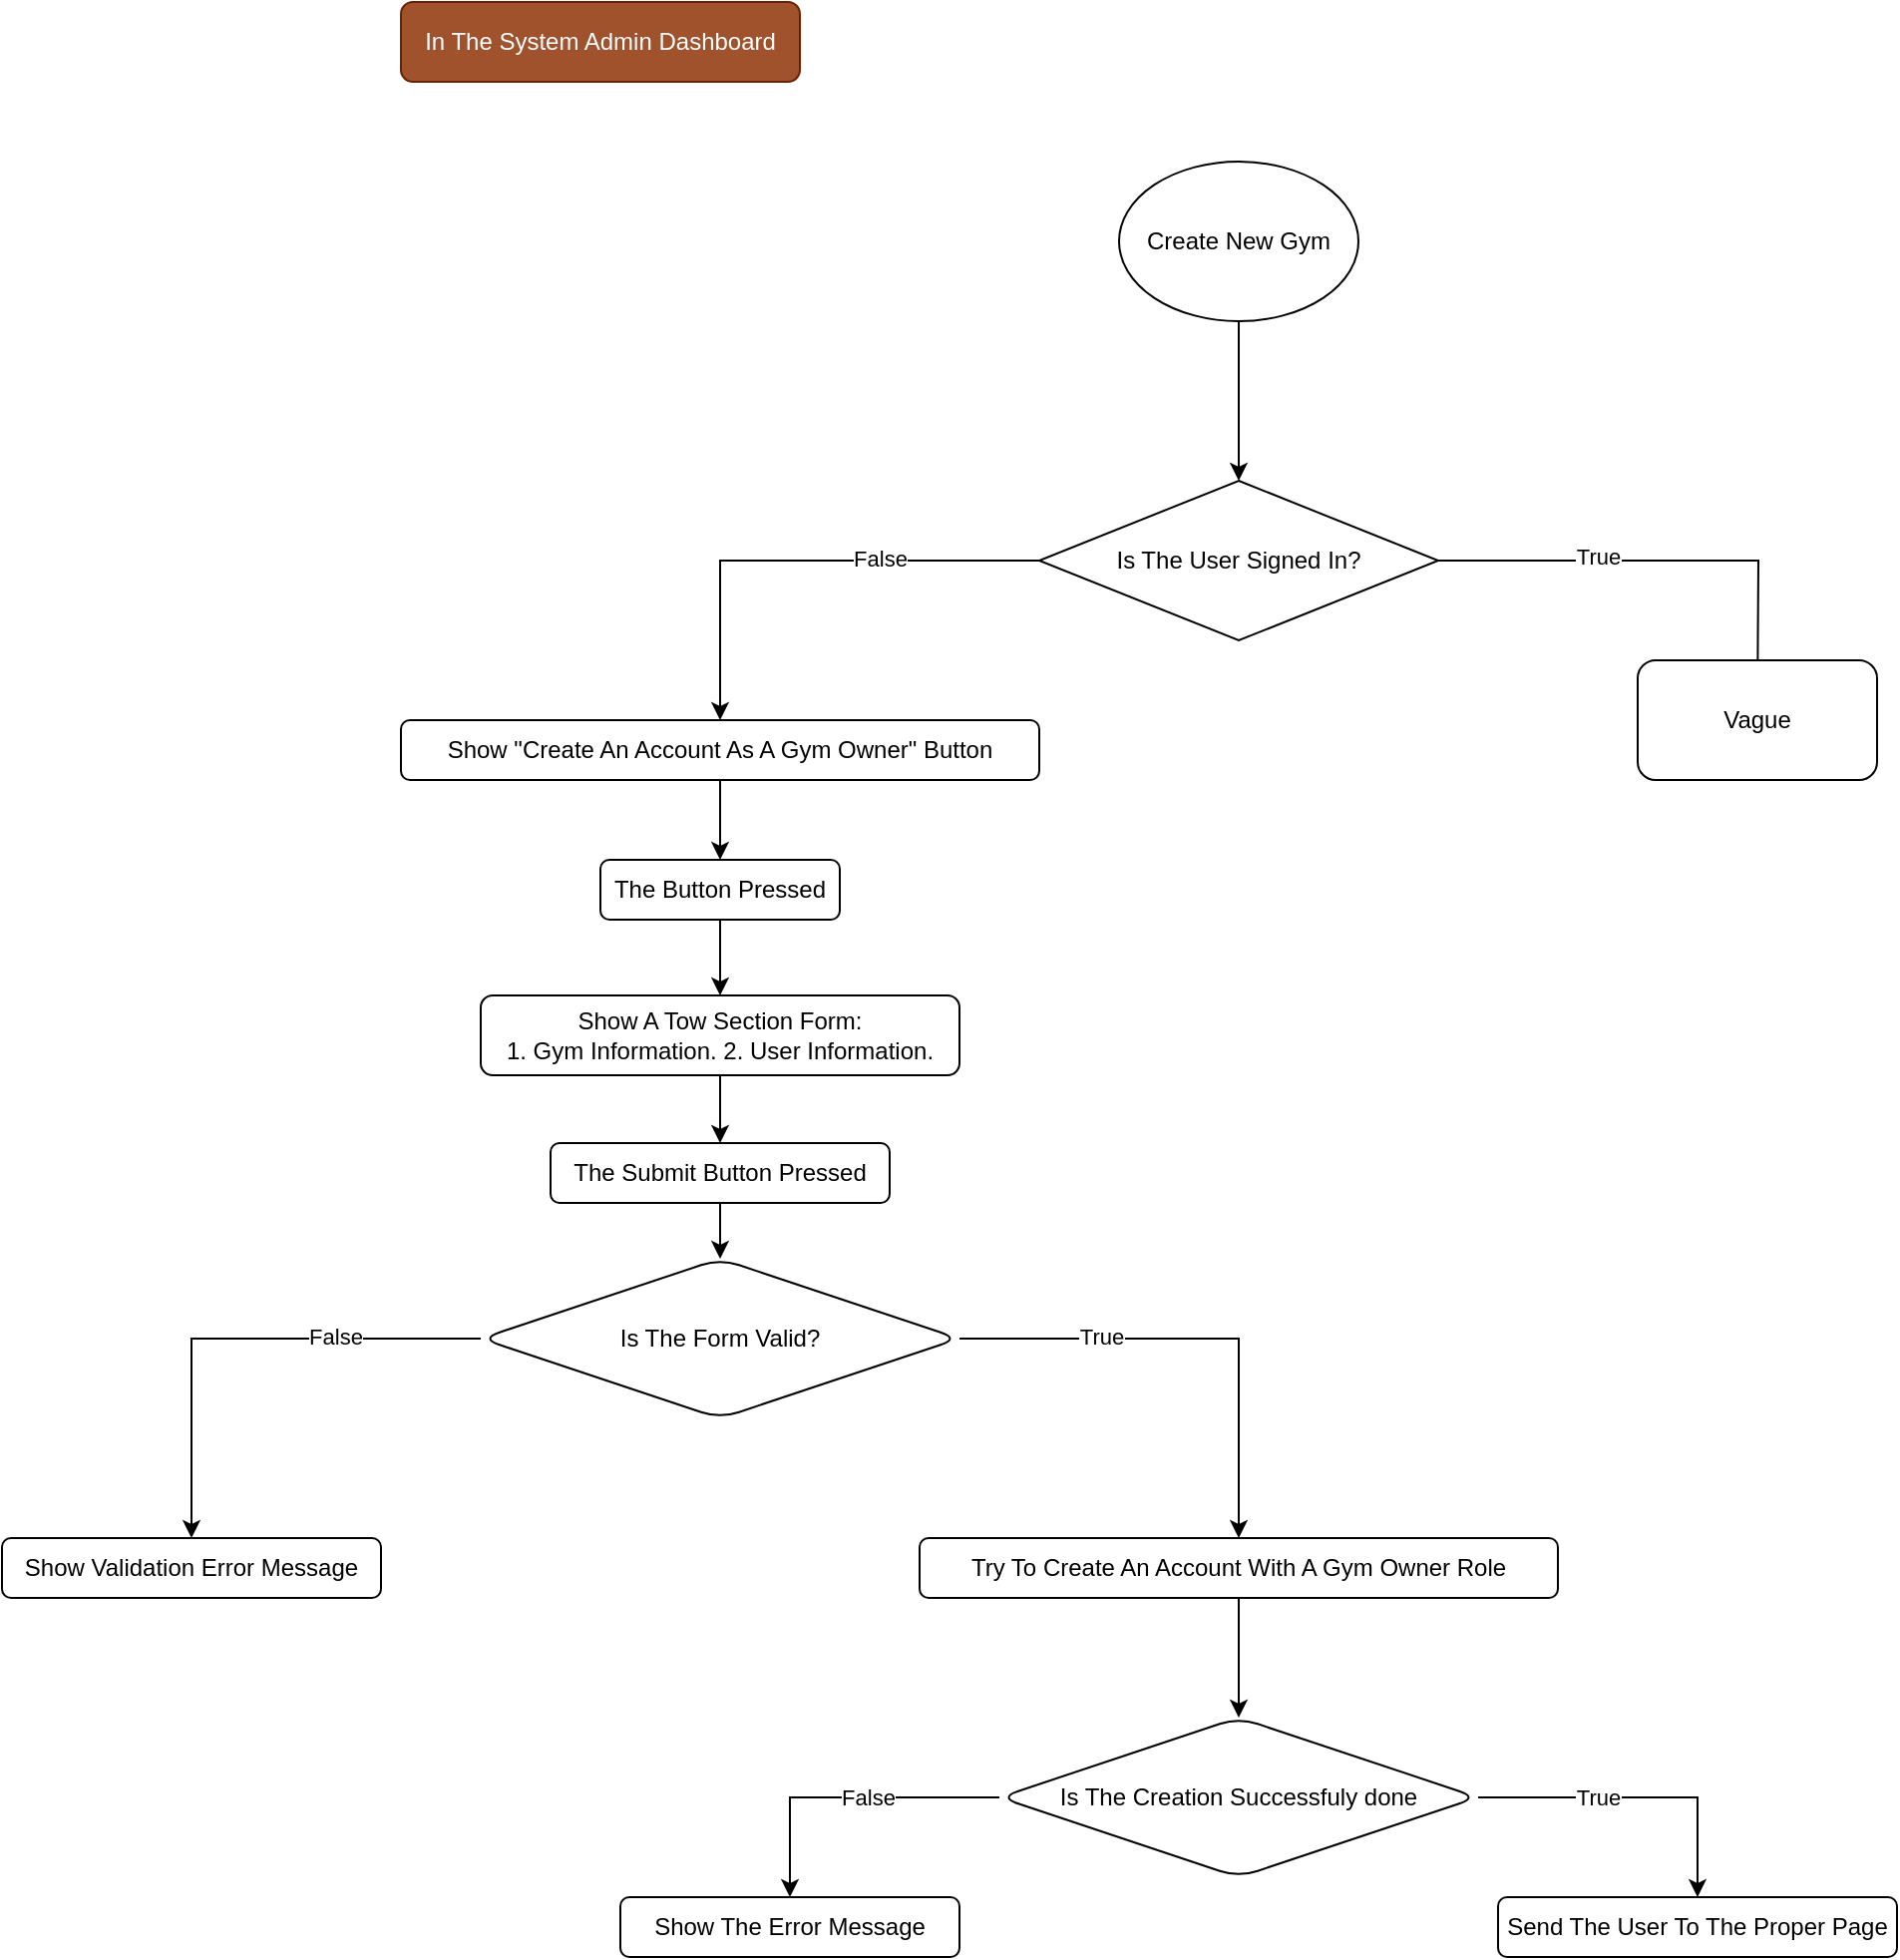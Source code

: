 <mxfile version="21.6.5" type="device">
  <diagram name="Page-1" id="Wfc9iDtOJ40lFBxWYVN1">
    <mxGraphModel dx="2087" dy="1080" grid="1" gridSize="10" guides="1" tooltips="1" connect="1" arrows="1" fold="1" page="0" pageScale="1" pageWidth="1500" pageHeight="2000" math="0" shadow="0">
      <root>
        <mxCell id="0" />
        <mxCell id="1" parent="0" />
        <mxCell id="J2T7ZsKiyUCOiQZrp5Lv-4" value="" style="edgeStyle=orthogonalEdgeStyle;rounded=0;orthogonalLoop=1;jettySize=auto;html=1;" edge="1" parent="1" source="J2T7ZsKiyUCOiQZrp5Lv-2" target="J2T7ZsKiyUCOiQZrp5Lv-3">
          <mxGeometry relative="1" as="geometry" />
        </mxCell>
        <mxCell id="J2T7ZsKiyUCOiQZrp5Lv-2" value="Create New Gym" style="ellipse;whiteSpace=wrap;html=1;" vertex="1" parent="1">
          <mxGeometry x="480" y="160" width="120" height="80" as="geometry" />
        </mxCell>
        <mxCell id="J2T7ZsKiyUCOiQZrp5Lv-5" style="edgeStyle=orthogonalEdgeStyle;rounded=0;orthogonalLoop=1;jettySize=auto;html=1;" edge="1" parent="1" source="J2T7ZsKiyUCOiQZrp5Lv-3">
          <mxGeometry relative="1" as="geometry">
            <mxPoint x="800" y="440" as="targetPoint" />
          </mxGeometry>
        </mxCell>
        <mxCell id="J2T7ZsKiyUCOiQZrp5Lv-6" value="True" style="edgeLabel;html=1;align=center;verticalAlign=middle;resizable=0;points=[];" vertex="1" connectable="0" parent="J2T7ZsKiyUCOiQZrp5Lv-5">
          <mxGeometry x="-0.336" y="2" relative="1" as="geometry">
            <mxPoint as="offset" />
          </mxGeometry>
        </mxCell>
        <mxCell id="J2T7ZsKiyUCOiQZrp5Lv-7" style="edgeStyle=orthogonalEdgeStyle;rounded=0;orthogonalLoop=1;jettySize=auto;html=1;exitX=0;exitY=0.5;exitDx=0;exitDy=0;" edge="1" parent="1" source="J2T7ZsKiyUCOiQZrp5Lv-3" target="J2T7ZsKiyUCOiQZrp5Lv-9">
          <mxGeometry relative="1" as="geometry">
            <mxPoint x="280" y="440" as="targetPoint" />
          </mxGeometry>
        </mxCell>
        <mxCell id="J2T7ZsKiyUCOiQZrp5Lv-8" value="False" style="edgeLabel;html=1;align=center;verticalAlign=middle;resizable=0;points=[];" vertex="1" connectable="0" parent="J2T7ZsKiyUCOiQZrp5Lv-7">
          <mxGeometry x="-0.331" y="-1" relative="1" as="geometry">
            <mxPoint as="offset" />
          </mxGeometry>
        </mxCell>
        <mxCell id="J2T7ZsKiyUCOiQZrp5Lv-3" value="Is The User Signed In?" style="rhombus;whiteSpace=wrap;html=1;" vertex="1" parent="1">
          <mxGeometry x="440" y="320" width="200" height="80" as="geometry" />
        </mxCell>
        <mxCell id="J2T7ZsKiyUCOiQZrp5Lv-11" value="" style="edgeStyle=orthogonalEdgeStyle;rounded=0;orthogonalLoop=1;jettySize=auto;html=1;" edge="1" parent="1" source="J2T7ZsKiyUCOiQZrp5Lv-9" target="J2T7ZsKiyUCOiQZrp5Lv-10">
          <mxGeometry relative="1" as="geometry" />
        </mxCell>
        <mxCell id="J2T7ZsKiyUCOiQZrp5Lv-9" value="Show &quot;Create An Account As A Gym Owner&quot; Button" style="rounded=1;whiteSpace=wrap;html=1;" vertex="1" parent="1">
          <mxGeometry x="120" y="440" width="320" height="30" as="geometry" />
        </mxCell>
        <mxCell id="J2T7ZsKiyUCOiQZrp5Lv-13" value="" style="edgeStyle=orthogonalEdgeStyle;rounded=0;orthogonalLoop=1;jettySize=auto;html=1;" edge="1" parent="1" source="J2T7ZsKiyUCOiQZrp5Lv-10" target="J2T7ZsKiyUCOiQZrp5Lv-12">
          <mxGeometry relative="1" as="geometry" />
        </mxCell>
        <mxCell id="J2T7ZsKiyUCOiQZrp5Lv-10" value="The Button Pressed" style="whiteSpace=wrap;html=1;rounded=1;" vertex="1" parent="1">
          <mxGeometry x="220" y="510" width="120" height="30" as="geometry" />
        </mxCell>
        <mxCell id="J2T7ZsKiyUCOiQZrp5Lv-15" value="" style="edgeStyle=orthogonalEdgeStyle;rounded=0;orthogonalLoop=1;jettySize=auto;html=1;" edge="1" parent="1" source="J2T7ZsKiyUCOiQZrp5Lv-12" target="J2T7ZsKiyUCOiQZrp5Lv-14">
          <mxGeometry relative="1" as="geometry" />
        </mxCell>
        <mxCell id="J2T7ZsKiyUCOiQZrp5Lv-12" value="Show A Tow Section Form:&lt;br&gt;1. Gym Information. 2. User Information." style="whiteSpace=wrap;html=1;rounded=1;" vertex="1" parent="1">
          <mxGeometry x="160" y="578" width="240" height="40" as="geometry" />
        </mxCell>
        <mxCell id="J2T7ZsKiyUCOiQZrp5Lv-19" value="" style="edgeStyle=orthogonalEdgeStyle;rounded=0;orthogonalLoop=1;jettySize=auto;html=1;" edge="1" parent="1" source="J2T7ZsKiyUCOiQZrp5Lv-14" target="J2T7ZsKiyUCOiQZrp5Lv-18">
          <mxGeometry relative="1" as="geometry" />
        </mxCell>
        <mxCell id="J2T7ZsKiyUCOiQZrp5Lv-14" value="The Submit&amp;nbsp;Button Pressed" style="whiteSpace=wrap;html=1;rounded=1;" vertex="1" parent="1">
          <mxGeometry x="195" y="652" width="170" height="30" as="geometry" />
        </mxCell>
        <mxCell id="J2T7ZsKiyUCOiQZrp5Lv-27" style="edgeStyle=orthogonalEdgeStyle;rounded=0;orthogonalLoop=1;jettySize=auto;html=1;exitX=1;exitY=0.5;exitDx=0;exitDy=0;entryX=0.5;entryY=0;entryDx=0;entryDy=0;" edge="1" parent="1" source="J2T7ZsKiyUCOiQZrp5Lv-18" target="J2T7ZsKiyUCOiQZrp5Lv-24">
          <mxGeometry relative="1" as="geometry" />
        </mxCell>
        <mxCell id="J2T7ZsKiyUCOiQZrp5Lv-29" value="True" style="edgeLabel;html=1;align=center;verticalAlign=middle;resizable=0;points=[];" vertex="1" connectable="0" parent="J2T7ZsKiyUCOiQZrp5Lv-27">
          <mxGeometry x="-0.411" y="1" relative="1" as="geometry">
            <mxPoint as="offset" />
          </mxGeometry>
        </mxCell>
        <mxCell id="J2T7ZsKiyUCOiQZrp5Lv-31" style="edgeStyle=orthogonalEdgeStyle;rounded=0;orthogonalLoop=1;jettySize=auto;html=1;exitX=0;exitY=0.5;exitDx=0;exitDy=0;entryX=0.5;entryY=0;entryDx=0;entryDy=0;" edge="1" parent="1" source="J2T7ZsKiyUCOiQZrp5Lv-18" target="J2T7ZsKiyUCOiQZrp5Lv-30">
          <mxGeometry relative="1" as="geometry" />
        </mxCell>
        <mxCell id="J2T7ZsKiyUCOiQZrp5Lv-32" value="False" style="edgeLabel;html=1;align=center;verticalAlign=middle;resizable=0;points=[];" vertex="1" connectable="0" parent="J2T7ZsKiyUCOiQZrp5Lv-31">
          <mxGeometry x="-0.399" y="-1" relative="1" as="geometry">
            <mxPoint as="offset" />
          </mxGeometry>
        </mxCell>
        <mxCell id="J2T7ZsKiyUCOiQZrp5Lv-18" value="Is The Form Valid?" style="rhombus;whiteSpace=wrap;html=1;rounded=1;" vertex="1" parent="1">
          <mxGeometry x="160" y="710" width="240" height="80" as="geometry" />
        </mxCell>
        <mxCell id="J2T7ZsKiyUCOiQZrp5Lv-35" value="" style="edgeStyle=orthogonalEdgeStyle;rounded=0;orthogonalLoop=1;jettySize=auto;html=1;" edge="1" parent="1" source="J2T7ZsKiyUCOiQZrp5Lv-24" target="J2T7ZsKiyUCOiQZrp5Lv-34">
          <mxGeometry relative="1" as="geometry" />
        </mxCell>
        <mxCell id="J2T7ZsKiyUCOiQZrp5Lv-24" value="Try To Create An Account With A Gym Owner Role" style="whiteSpace=wrap;html=1;rounded=1;" vertex="1" parent="1">
          <mxGeometry x="380" y="850" width="320" height="30" as="geometry" />
        </mxCell>
        <mxCell id="J2T7ZsKiyUCOiQZrp5Lv-30" value="Show Validation Error Message" style="whiteSpace=wrap;html=1;rounded=1;" vertex="1" parent="1">
          <mxGeometry x="-80" y="850" width="190" height="30" as="geometry" />
        </mxCell>
        <mxCell id="J2T7ZsKiyUCOiQZrp5Lv-37" value="" style="edgeStyle=orthogonalEdgeStyle;rounded=0;orthogonalLoop=1;jettySize=auto;html=1;" edge="1" parent="1" source="J2T7ZsKiyUCOiQZrp5Lv-34" target="J2T7ZsKiyUCOiQZrp5Lv-36">
          <mxGeometry relative="1" as="geometry" />
        </mxCell>
        <mxCell id="J2T7ZsKiyUCOiQZrp5Lv-38" value="True" style="edgeLabel;html=1;align=center;verticalAlign=middle;resizable=0;points=[];" vertex="1" connectable="0" parent="J2T7ZsKiyUCOiQZrp5Lv-37">
          <mxGeometry x="-0.048" y="-1" relative="1" as="geometry">
            <mxPoint x="-16" y="-1" as="offset" />
          </mxGeometry>
        </mxCell>
        <mxCell id="J2T7ZsKiyUCOiQZrp5Lv-40" value="" style="edgeStyle=orthogonalEdgeStyle;rounded=0;orthogonalLoop=1;jettySize=auto;html=1;" edge="1" parent="1" source="J2T7ZsKiyUCOiQZrp5Lv-34" target="J2T7ZsKiyUCOiQZrp5Lv-39">
          <mxGeometry relative="1" as="geometry" />
        </mxCell>
        <mxCell id="J2T7ZsKiyUCOiQZrp5Lv-41" value="False" style="edgeLabel;html=1;align=center;verticalAlign=middle;resizable=0;points=[];" vertex="1" connectable="0" parent="J2T7ZsKiyUCOiQZrp5Lv-40">
          <mxGeometry x="-0.139" relative="1" as="geometry">
            <mxPoint as="offset" />
          </mxGeometry>
        </mxCell>
        <mxCell id="J2T7ZsKiyUCOiQZrp5Lv-34" value="Is The Creation Successfuly done" style="rhombus;whiteSpace=wrap;html=1;rounded=1;" vertex="1" parent="1">
          <mxGeometry x="420" y="940" width="240" height="80" as="geometry" />
        </mxCell>
        <mxCell id="J2T7ZsKiyUCOiQZrp5Lv-36" value="Send The User To The Proper Page" style="whiteSpace=wrap;html=1;rounded=1;" vertex="1" parent="1">
          <mxGeometry x="670" y="1030" width="200" height="30" as="geometry" />
        </mxCell>
        <mxCell id="J2T7ZsKiyUCOiQZrp5Lv-39" value="Show The Error Message" style="whiteSpace=wrap;html=1;rounded=1;" vertex="1" parent="1">
          <mxGeometry x="230" y="1030" width="170" height="30" as="geometry" />
        </mxCell>
        <mxCell id="J2T7ZsKiyUCOiQZrp5Lv-42" value="Vague" style="rounded=1;whiteSpace=wrap;html=1;" vertex="1" parent="1">
          <mxGeometry x="740" y="410" width="120" height="60" as="geometry" />
        </mxCell>
        <mxCell id="J2T7ZsKiyUCOiQZrp5Lv-43" value="In The System Admin Dashboard" style="rounded=1;whiteSpace=wrap;html=1;fillColor=#a0522d;fontColor=#ffffff;strokeColor=#6D1F00;" vertex="1" parent="1">
          <mxGeometry x="120" y="80" width="200" height="40" as="geometry" />
        </mxCell>
      </root>
    </mxGraphModel>
  </diagram>
</mxfile>
